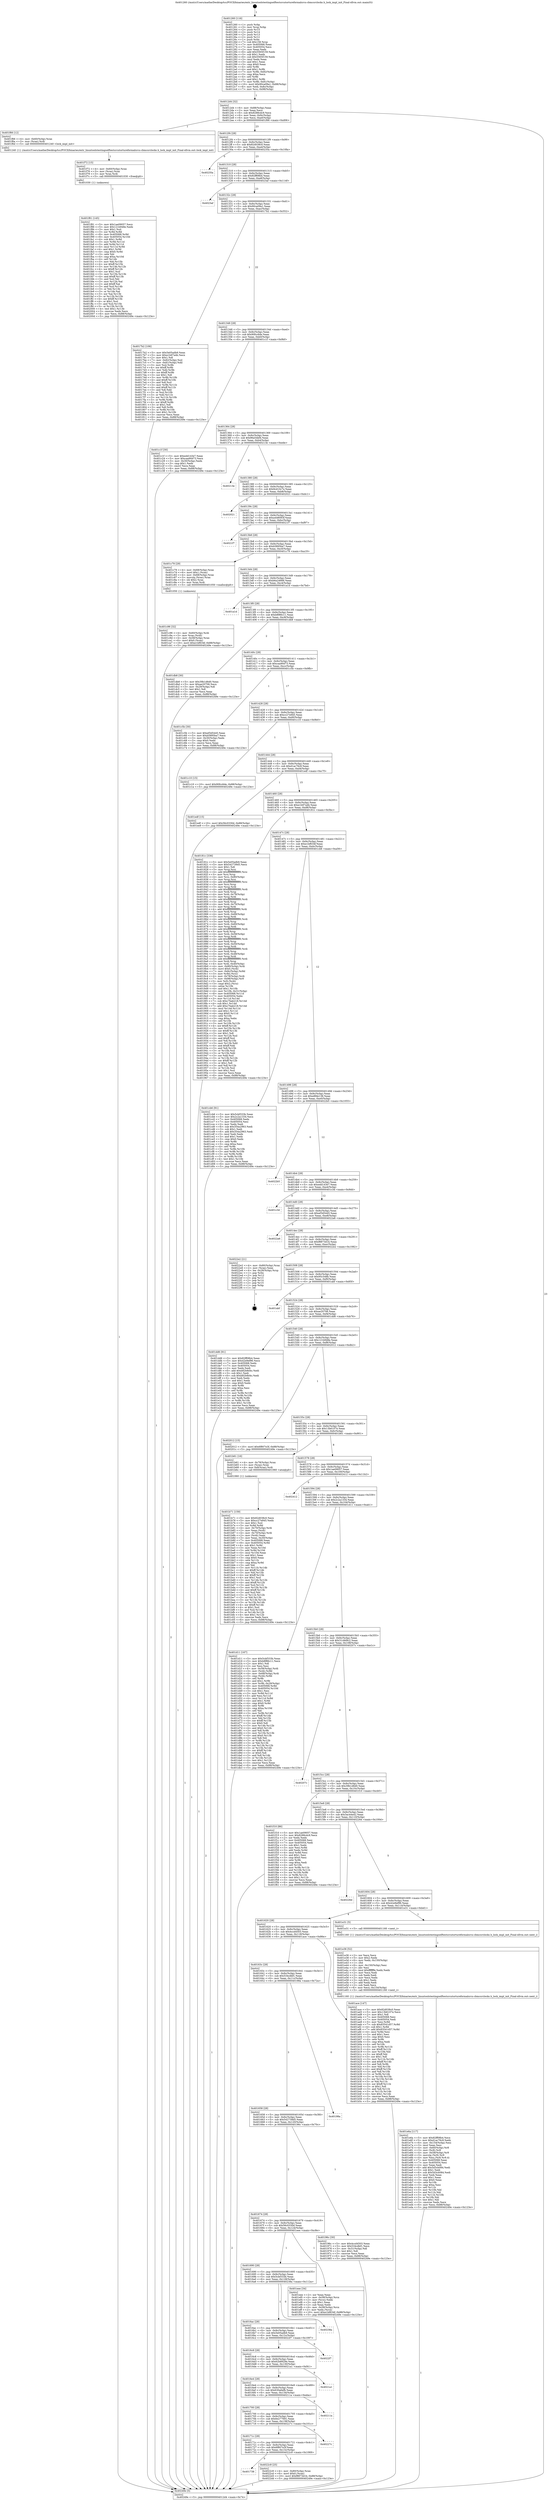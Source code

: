 digraph "0x401260" {
  label = "0x401260 (/mnt/c/Users/mathe/Desktop/tcc/POCII/binaries/extr_linuxtoolstestingselftestsrcutortureformalsrcu-cbmcsrclocks.h_lock_impl_init_Final-ollvm.out::main(0))"
  labelloc = "t"
  node[shape=record]

  Entry [label="",width=0.3,height=0.3,shape=circle,fillcolor=black,style=filled]
  "0x4012d4" [label="{
     0x4012d4 [32]\l
     | [instrs]\l
     &nbsp;&nbsp;0x4012d4 \<+6\>: mov -0x88(%rbp),%eax\l
     &nbsp;&nbsp;0x4012da \<+2\>: mov %eax,%ecx\l
     &nbsp;&nbsp;0x4012dc \<+6\>: sub $0x8288cdc9,%ecx\l
     &nbsp;&nbsp;0x4012e2 \<+6\>: mov %eax,-0x9c(%rbp)\l
     &nbsp;&nbsp;0x4012e8 \<+6\>: mov %ecx,-0xa0(%rbp)\l
     &nbsp;&nbsp;0x4012ee \<+6\>: je 0000000000401f66 \<main+0xd06\>\l
  }"]
  "0x401f66" [label="{
     0x401f66 [12]\l
     | [instrs]\l
     &nbsp;&nbsp;0x401f66 \<+4\>: mov -0x60(%rbp),%rax\l
     &nbsp;&nbsp;0x401f6a \<+3\>: mov (%rax),%rdi\l
     &nbsp;&nbsp;0x401f6d \<+5\>: call 0000000000401240 \<lock_impl_init\>\l
     | [calls]\l
     &nbsp;&nbsp;0x401240 \{1\} (/mnt/c/Users/mathe/Desktop/tcc/POCII/binaries/extr_linuxtoolstestingselftestsrcutortureformalsrcu-cbmcsrclocks.h_lock_impl_init_Final-ollvm.out::lock_impl_init)\l
  }"]
  "0x4012f4" [label="{
     0x4012f4 [28]\l
     | [instrs]\l
     &nbsp;&nbsp;0x4012f4 \<+5\>: jmp 00000000004012f9 \<main+0x99\>\l
     &nbsp;&nbsp;0x4012f9 \<+6\>: mov -0x9c(%rbp),%eax\l
     &nbsp;&nbsp;0x4012ff \<+5\>: sub $0x82d038c0,%eax\l
     &nbsp;&nbsp;0x401304 \<+6\>: mov %eax,-0xa4(%rbp)\l
     &nbsp;&nbsp;0x40130a \<+6\>: je 000000000040235a \<main+0x10fa\>\l
  }"]
  Exit [label="",width=0.3,height=0.3,shape=circle,fillcolor=black,style=filled,peripheries=2]
  "0x40235a" [label="{
     0x40235a\l
  }", style=dashed]
  "0x401310" [label="{
     0x401310 [28]\l
     | [instrs]\l
     &nbsp;&nbsp;0x401310 \<+5\>: jmp 0000000000401315 \<main+0xb5\>\l
     &nbsp;&nbsp;0x401315 \<+6\>: mov -0x9c(%rbp),%eax\l
     &nbsp;&nbsp;0x40131b \<+5\>: sub $0x82ff08b4,%eax\l
     &nbsp;&nbsp;0x401320 \<+6\>: mov %eax,-0xa8(%rbp)\l
     &nbsp;&nbsp;0x401326 \<+6\>: je 00000000004023af \<main+0x114f\>\l
  }"]
  "0x401738" [label="{
     0x401738\l
  }", style=dashed]
  "0x4023af" [label="{
     0x4023af\l
  }", style=dashed]
  "0x40132c" [label="{
     0x40132c [28]\l
     | [instrs]\l
     &nbsp;&nbsp;0x40132c \<+5\>: jmp 0000000000401331 \<main+0xd1\>\l
     &nbsp;&nbsp;0x401331 \<+6\>: mov -0x9c(%rbp),%eax\l
     &nbsp;&nbsp;0x401337 \<+5\>: sub $0x90ca09a1,%eax\l
     &nbsp;&nbsp;0x40133c \<+6\>: mov %eax,-0xac(%rbp)\l
     &nbsp;&nbsp;0x401342 \<+6\>: je 00000000004017b2 \<main+0x552\>\l
  }"]
  "0x4022c9" [label="{
     0x4022c9 [25]\l
     | [instrs]\l
     &nbsp;&nbsp;0x4022c9 \<+4\>: mov -0x80(%rbp),%rax\l
     &nbsp;&nbsp;0x4022cd \<+6\>: movl $0x0,(%rax)\l
     &nbsp;&nbsp;0x4022d3 \<+10\>: movl $0xf8873d1b,-0x88(%rbp)\l
     &nbsp;&nbsp;0x4022dd \<+5\>: jmp 000000000040249e \<main+0x123e\>\l
  }"]
  "0x4017b2" [label="{
     0x4017b2 [106]\l
     | [instrs]\l
     &nbsp;&nbsp;0x4017b2 \<+5\>: mov $0x5e05adb9,%eax\l
     &nbsp;&nbsp;0x4017b7 \<+5\>: mov $0xe1b97a4b,%ecx\l
     &nbsp;&nbsp;0x4017bc \<+2\>: mov $0x1,%dl\l
     &nbsp;&nbsp;0x4017be \<+7\>: mov -0x82(%rbp),%sil\l
     &nbsp;&nbsp;0x4017c5 \<+7\>: mov -0x81(%rbp),%dil\l
     &nbsp;&nbsp;0x4017cc \<+3\>: mov %sil,%r8b\l
     &nbsp;&nbsp;0x4017cf \<+4\>: xor $0xff,%r8b\l
     &nbsp;&nbsp;0x4017d3 \<+3\>: mov %dil,%r9b\l
     &nbsp;&nbsp;0x4017d6 \<+4\>: xor $0xff,%r9b\l
     &nbsp;&nbsp;0x4017da \<+3\>: xor $0x1,%dl\l
     &nbsp;&nbsp;0x4017dd \<+3\>: mov %r8b,%r10b\l
     &nbsp;&nbsp;0x4017e0 \<+4\>: and $0xff,%r10b\l
     &nbsp;&nbsp;0x4017e4 \<+3\>: and %dl,%sil\l
     &nbsp;&nbsp;0x4017e7 \<+3\>: mov %r9b,%r11b\l
     &nbsp;&nbsp;0x4017ea \<+4\>: and $0xff,%r11b\l
     &nbsp;&nbsp;0x4017ee \<+3\>: and %dl,%dil\l
     &nbsp;&nbsp;0x4017f1 \<+3\>: or %sil,%r10b\l
     &nbsp;&nbsp;0x4017f4 \<+3\>: or %dil,%r11b\l
     &nbsp;&nbsp;0x4017f7 \<+3\>: xor %r11b,%r10b\l
     &nbsp;&nbsp;0x4017fa \<+3\>: or %r9b,%r8b\l
     &nbsp;&nbsp;0x4017fd \<+4\>: xor $0xff,%r8b\l
     &nbsp;&nbsp;0x401801 \<+3\>: or $0x1,%dl\l
     &nbsp;&nbsp;0x401804 \<+3\>: and %dl,%r8b\l
     &nbsp;&nbsp;0x401807 \<+3\>: or %r8b,%r10b\l
     &nbsp;&nbsp;0x40180a \<+4\>: test $0x1,%r10b\l
     &nbsp;&nbsp;0x40180e \<+3\>: cmovne %ecx,%eax\l
     &nbsp;&nbsp;0x401811 \<+6\>: mov %eax,-0x88(%rbp)\l
     &nbsp;&nbsp;0x401817 \<+5\>: jmp 000000000040249e \<main+0x123e\>\l
  }"]
  "0x401348" [label="{
     0x401348 [28]\l
     | [instrs]\l
     &nbsp;&nbsp;0x401348 \<+5\>: jmp 000000000040134d \<main+0xed\>\l
     &nbsp;&nbsp;0x40134d \<+6\>: mov -0x9c(%rbp),%eax\l
     &nbsp;&nbsp;0x401353 \<+5\>: sub $0x90fcc6de,%eax\l
     &nbsp;&nbsp;0x401358 \<+6\>: mov %eax,-0xb0(%rbp)\l
     &nbsp;&nbsp;0x40135e \<+6\>: je 0000000000401c1f \<main+0x9bf\>\l
  }"]
  "0x40249e" [label="{
     0x40249e [5]\l
     | [instrs]\l
     &nbsp;&nbsp;0x40249e \<+5\>: jmp 00000000004012d4 \<main+0x74\>\l
  }"]
  "0x401260" [label="{
     0x401260 [116]\l
     | [instrs]\l
     &nbsp;&nbsp;0x401260 \<+1\>: push %rbp\l
     &nbsp;&nbsp;0x401261 \<+3\>: mov %rsp,%rbp\l
     &nbsp;&nbsp;0x401264 \<+2\>: push %r15\l
     &nbsp;&nbsp;0x401266 \<+2\>: push %r14\l
     &nbsp;&nbsp;0x401268 \<+2\>: push %r13\l
     &nbsp;&nbsp;0x40126a \<+2\>: push %r12\l
     &nbsp;&nbsp;0x40126c \<+1\>: push %rbx\l
     &nbsp;&nbsp;0x40126d \<+7\>: sub $0x158,%rsp\l
     &nbsp;&nbsp;0x401274 \<+7\>: mov 0x405068,%eax\l
     &nbsp;&nbsp;0x40127b \<+7\>: mov 0x405054,%ecx\l
     &nbsp;&nbsp;0x401282 \<+2\>: mov %eax,%edx\l
     &nbsp;&nbsp;0x401284 \<+6\>: add $0x5565f159,%edx\l
     &nbsp;&nbsp;0x40128a \<+3\>: sub $0x1,%edx\l
     &nbsp;&nbsp;0x40128d \<+6\>: sub $0x5565f159,%edx\l
     &nbsp;&nbsp;0x401293 \<+3\>: imul %edx,%eax\l
     &nbsp;&nbsp;0x401296 \<+3\>: and $0x1,%eax\l
     &nbsp;&nbsp;0x401299 \<+3\>: cmp $0x0,%eax\l
     &nbsp;&nbsp;0x40129c \<+4\>: sete %r8b\l
     &nbsp;&nbsp;0x4012a0 \<+4\>: and $0x1,%r8b\l
     &nbsp;&nbsp;0x4012a4 \<+7\>: mov %r8b,-0x82(%rbp)\l
     &nbsp;&nbsp;0x4012ab \<+3\>: cmp $0xa,%ecx\l
     &nbsp;&nbsp;0x4012ae \<+4\>: setl %r8b\l
     &nbsp;&nbsp;0x4012b2 \<+4\>: and $0x1,%r8b\l
     &nbsp;&nbsp;0x4012b6 \<+7\>: mov %r8b,-0x81(%rbp)\l
     &nbsp;&nbsp;0x4012bd \<+10\>: movl $0x90ca09a1,-0x88(%rbp)\l
     &nbsp;&nbsp;0x4012c7 \<+6\>: mov %edi,-0x8c(%rbp)\l
     &nbsp;&nbsp;0x4012cd \<+7\>: mov %rsi,-0x98(%rbp)\l
  }"]
  "0x40171c" [label="{
     0x40171c [28]\l
     | [instrs]\l
     &nbsp;&nbsp;0x40171c \<+5\>: jmp 0000000000401721 \<main+0x4c1\>\l
     &nbsp;&nbsp;0x401721 \<+6\>: mov -0x9c(%rbp),%eax\l
     &nbsp;&nbsp;0x401727 \<+5\>: sub $0x6f807e3f,%eax\l
     &nbsp;&nbsp;0x40172c \<+6\>: mov %eax,-0x13c(%rbp)\l
     &nbsp;&nbsp;0x401732 \<+6\>: je 00000000004022c9 \<main+0x1069\>\l
  }"]
  "0x401c1f" [label="{
     0x401c1f [30]\l
     | [instrs]\l
     &nbsp;&nbsp;0x401c1f \<+5\>: mov $0xedd143e7,%eax\l
     &nbsp;&nbsp;0x401c24 \<+5\>: mov $0xcaa90d73,%ecx\l
     &nbsp;&nbsp;0x401c29 \<+3\>: mov -0x30(%rbp),%edx\l
     &nbsp;&nbsp;0x401c2c \<+3\>: cmp $0x1,%edx\l
     &nbsp;&nbsp;0x401c2f \<+3\>: cmovl %ecx,%eax\l
     &nbsp;&nbsp;0x401c32 \<+6\>: mov %eax,-0x88(%rbp)\l
     &nbsp;&nbsp;0x401c38 \<+5\>: jmp 000000000040249e \<main+0x123e\>\l
  }"]
  "0x401364" [label="{
     0x401364 [28]\l
     | [instrs]\l
     &nbsp;&nbsp;0x401364 \<+5\>: jmp 0000000000401369 \<main+0x109\>\l
     &nbsp;&nbsp;0x401369 \<+6\>: mov -0x9c(%rbp),%eax\l
     &nbsp;&nbsp;0x40136f \<+5\>: sub $0x96a54bf4,%eax\l
     &nbsp;&nbsp;0x401374 \<+6\>: mov %eax,-0xb4(%rbp)\l
     &nbsp;&nbsp;0x40137a \<+6\>: je 000000000040213e \<main+0xede\>\l
  }"]
  "0x40227c" [label="{
     0x40227c\l
  }", style=dashed]
  "0x40213e" [label="{
     0x40213e\l
  }", style=dashed]
  "0x401380" [label="{
     0x401380 [28]\l
     | [instrs]\l
     &nbsp;&nbsp;0x401380 \<+5\>: jmp 0000000000401385 \<main+0x125\>\l
     &nbsp;&nbsp;0x401385 \<+6\>: mov -0x9c(%rbp),%eax\l
     &nbsp;&nbsp;0x40138b \<+5\>: sub $0x9cd10c7e,%eax\l
     &nbsp;&nbsp;0x401390 \<+6\>: mov %eax,-0xb8(%rbp)\l
     &nbsp;&nbsp;0x401396 \<+6\>: je 0000000000402021 \<main+0xdc1\>\l
  }"]
  "0x401700" [label="{
     0x401700 [28]\l
     | [instrs]\l
     &nbsp;&nbsp;0x401700 \<+5\>: jmp 0000000000401705 \<main+0x4a5\>\l
     &nbsp;&nbsp;0x401705 \<+6\>: mov -0x9c(%rbp),%eax\l
     &nbsp;&nbsp;0x40170b \<+5\>: sub $0x6e277691,%eax\l
     &nbsp;&nbsp;0x401710 \<+6\>: mov %eax,-0x138(%rbp)\l
     &nbsp;&nbsp;0x401716 \<+6\>: je 000000000040227c \<main+0x101c\>\l
  }"]
  "0x402021" [label="{
     0x402021\l
  }", style=dashed]
  "0x40139c" [label="{
     0x40139c [28]\l
     | [instrs]\l
     &nbsp;&nbsp;0x40139c \<+5\>: jmp 00000000004013a1 \<main+0x141\>\l
     &nbsp;&nbsp;0x4013a1 \<+6\>: mov -0x9c(%rbp),%eax\l
     &nbsp;&nbsp;0x4013a7 \<+5\>: sub $0xa448093f,%eax\l
     &nbsp;&nbsp;0x4013ac \<+6\>: mov %eax,-0xbc(%rbp)\l
     &nbsp;&nbsp;0x4013b2 \<+6\>: je 00000000004021f7 \<main+0xf97\>\l
  }"]
  "0x40211a" [label="{
     0x40211a\l
  }", style=dashed]
  "0x4021f7" [label="{
     0x4021f7\l
  }", style=dashed]
  "0x4013b8" [label="{
     0x4013b8 [28]\l
     | [instrs]\l
     &nbsp;&nbsp;0x4013b8 \<+5\>: jmp 00000000004013bd \<main+0x15d\>\l
     &nbsp;&nbsp;0x4013bd \<+6\>: mov -0x9c(%rbp),%eax\l
     &nbsp;&nbsp;0x4013c3 \<+5\>: sub $0xb5895ba7,%eax\l
     &nbsp;&nbsp;0x4013c8 \<+6\>: mov %eax,-0xc0(%rbp)\l
     &nbsp;&nbsp;0x4013ce \<+6\>: je 0000000000401c79 \<main+0xa19\>\l
  }"]
  "0x4016e4" [label="{
     0x4016e4 [28]\l
     | [instrs]\l
     &nbsp;&nbsp;0x4016e4 \<+5\>: jmp 00000000004016e9 \<main+0x489\>\l
     &nbsp;&nbsp;0x4016e9 \<+6\>: mov -0x9c(%rbp),%eax\l
     &nbsp;&nbsp;0x4016ef \<+5\>: sub $0x630a6efb,%eax\l
     &nbsp;&nbsp;0x4016f4 \<+6\>: mov %eax,-0x134(%rbp)\l
     &nbsp;&nbsp;0x4016fa \<+6\>: je 000000000040211a \<main+0xeba\>\l
  }"]
  "0x401c79" [label="{
     0x401c79 [29]\l
     | [instrs]\l
     &nbsp;&nbsp;0x401c79 \<+4\>: mov -0x68(%rbp),%rax\l
     &nbsp;&nbsp;0x401c7d \<+6\>: movl $0x1,(%rax)\l
     &nbsp;&nbsp;0x401c83 \<+4\>: mov -0x68(%rbp),%rax\l
     &nbsp;&nbsp;0x401c87 \<+3\>: movslq (%rax),%rax\l
     &nbsp;&nbsp;0x401c8a \<+4\>: shl $0x2,%rax\l
     &nbsp;&nbsp;0x401c8e \<+3\>: mov %rax,%rdi\l
     &nbsp;&nbsp;0x401c91 \<+5\>: call 0000000000401050 \<malloc@plt\>\l
     | [calls]\l
     &nbsp;&nbsp;0x401050 \{1\} (unknown)\l
  }"]
  "0x4013d4" [label="{
     0x4013d4 [28]\l
     | [instrs]\l
     &nbsp;&nbsp;0x4013d4 \<+5\>: jmp 00000000004013d9 \<main+0x179\>\l
     &nbsp;&nbsp;0x4013d9 \<+6\>: mov -0x9c(%rbp),%eax\l
     &nbsp;&nbsp;0x4013df \<+5\>: sub $0xb6a24666,%eax\l
     &nbsp;&nbsp;0x4013e4 \<+6\>: mov %eax,-0xc4(%rbp)\l
     &nbsp;&nbsp;0x4013ea \<+6\>: je 0000000000401a1d \<main+0x7bd\>\l
  }"]
  "0x4021a1" [label="{
     0x4021a1\l
  }", style=dashed]
  "0x401a1d" [label="{
     0x401a1d\l
  }", style=dashed]
  "0x4013f0" [label="{
     0x4013f0 [28]\l
     | [instrs]\l
     &nbsp;&nbsp;0x4013f0 \<+5\>: jmp 00000000004013f5 \<main+0x195\>\l
     &nbsp;&nbsp;0x4013f5 \<+6\>: mov -0x9c(%rbp),%eax\l
     &nbsp;&nbsp;0x4013fb \<+5\>: sub $0xb8f86c11,%eax\l
     &nbsp;&nbsp;0x401400 \<+6\>: mov %eax,-0xc8(%rbp)\l
     &nbsp;&nbsp;0x401406 \<+6\>: je 0000000000401db8 \<main+0xb58\>\l
  }"]
  "0x4016c8" [label="{
     0x4016c8 [28]\l
     | [instrs]\l
     &nbsp;&nbsp;0x4016c8 \<+5\>: jmp 00000000004016cd \<main+0x46d\>\l
     &nbsp;&nbsp;0x4016cd \<+6\>: mov -0x9c(%rbp),%eax\l
     &nbsp;&nbsp;0x4016d3 \<+5\>: sub $0x62b8929e,%eax\l
     &nbsp;&nbsp;0x4016d8 \<+6\>: mov %eax,-0x130(%rbp)\l
     &nbsp;&nbsp;0x4016de \<+6\>: je 00000000004021a1 \<main+0xf41\>\l
  }"]
  "0x401db8" [label="{
     0x401db8 [30]\l
     | [instrs]\l
     &nbsp;&nbsp;0x401db8 \<+5\>: mov $0x39b1d6d0,%eax\l
     &nbsp;&nbsp;0x401dbd \<+5\>: mov $0xae20706,%ecx\l
     &nbsp;&nbsp;0x401dc2 \<+3\>: mov -0x29(%rbp),%dl\l
     &nbsp;&nbsp;0x401dc5 \<+3\>: test $0x1,%dl\l
     &nbsp;&nbsp;0x401dc8 \<+3\>: cmovne %ecx,%eax\l
     &nbsp;&nbsp;0x401dcb \<+6\>: mov %eax,-0x88(%rbp)\l
     &nbsp;&nbsp;0x401dd1 \<+5\>: jmp 000000000040249e \<main+0x123e\>\l
  }"]
  "0x40140c" [label="{
     0x40140c [28]\l
     | [instrs]\l
     &nbsp;&nbsp;0x40140c \<+5\>: jmp 0000000000401411 \<main+0x1b1\>\l
     &nbsp;&nbsp;0x401411 \<+6\>: mov -0x9c(%rbp),%eax\l
     &nbsp;&nbsp;0x401417 \<+5\>: sub $0xcaa90d73,%eax\l
     &nbsp;&nbsp;0x40141c \<+6\>: mov %eax,-0xcc(%rbp)\l
     &nbsp;&nbsp;0x401422 \<+6\>: je 0000000000401c5b \<main+0x9fb\>\l
  }"]
  "0x4022f7" [label="{
     0x4022f7\l
  }", style=dashed]
  "0x401c5b" [label="{
     0x401c5b [30]\l
     | [instrs]\l
     &nbsp;&nbsp;0x401c5b \<+5\>: mov $0xef3d5445,%eax\l
     &nbsp;&nbsp;0x401c60 \<+5\>: mov $0xb5895ba7,%ecx\l
     &nbsp;&nbsp;0x401c65 \<+3\>: mov -0x30(%rbp),%edx\l
     &nbsp;&nbsp;0x401c68 \<+3\>: cmp $0x0,%edx\l
     &nbsp;&nbsp;0x401c6b \<+3\>: cmove %ecx,%eax\l
     &nbsp;&nbsp;0x401c6e \<+6\>: mov %eax,-0x88(%rbp)\l
     &nbsp;&nbsp;0x401c74 \<+5\>: jmp 000000000040249e \<main+0x123e\>\l
  }"]
  "0x401428" [label="{
     0x401428 [28]\l
     | [instrs]\l
     &nbsp;&nbsp;0x401428 \<+5\>: jmp 000000000040142d \<main+0x1cd\>\l
     &nbsp;&nbsp;0x40142d \<+6\>: mov -0x9c(%rbp),%eax\l
     &nbsp;&nbsp;0x401433 \<+5\>: sub $0xcc27e945,%eax\l
     &nbsp;&nbsp;0x401438 \<+6\>: mov %eax,-0xd0(%rbp)\l
     &nbsp;&nbsp;0x40143e \<+6\>: je 0000000000401c10 \<main+0x9b0\>\l
  }"]
  "0x4016ac" [label="{
     0x4016ac [28]\l
     | [instrs]\l
     &nbsp;&nbsp;0x4016ac \<+5\>: jmp 00000000004016b1 \<main+0x451\>\l
     &nbsp;&nbsp;0x4016b1 \<+6\>: mov -0x9c(%rbp),%eax\l
     &nbsp;&nbsp;0x4016b7 \<+5\>: sub $0x5e05adb9,%eax\l
     &nbsp;&nbsp;0x4016bc \<+6\>: mov %eax,-0x12c(%rbp)\l
     &nbsp;&nbsp;0x4016c2 \<+6\>: je 00000000004022f7 \<main+0x1097\>\l
  }"]
  "0x401c10" [label="{
     0x401c10 [15]\l
     | [instrs]\l
     &nbsp;&nbsp;0x401c10 \<+10\>: movl $0x90fcc6de,-0x88(%rbp)\l
     &nbsp;&nbsp;0x401c1a \<+5\>: jmp 000000000040249e \<main+0x123e\>\l
  }"]
  "0x401444" [label="{
     0x401444 [28]\l
     | [instrs]\l
     &nbsp;&nbsp;0x401444 \<+5\>: jmp 0000000000401449 \<main+0x1e9\>\l
     &nbsp;&nbsp;0x401449 \<+6\>: mov -0x9c(%rbp),%eax\l
     &nbsp;&nbsp;0x40144f \<+5\>: sub $0xd1ac76c9,%eax\l
     &nbsp;&nbsp;0x401454 \<+6\>: mov %eax,-0xd4(%rbp)\l
     &nbsp;&nbsp;0x40145a \<+6\>: je 0000000000401edf \<main+0xc7f\>\l
  }"]
  "0x40238a" [label="{
     0x40238a\l
  }", style=dashed]
  "0x401edf" [label="{
     0x401edf [15]\l
     | [instrs]\l
     &nbsp;&nbsp;0x401edf \<+10\>: movl $0x56c0330d,-0x88(%rbp)\l
     &nbsp;&nbsp;0x401ee9 \<+5\>: jmp 000000000040249e \<main+0x123e\>\l
  }"]
  "0x401460" [label="{
     0x401460 [28]\l
     | [instrs]\l
     &nbsp;&nbsp;0x401460 \<+5\>: jmp 0000000000401465 \<main+0x205\>\l
     &nbsp;&nbsp;0x401465 \<+6\>: mov -0x9c(%rbp),%eax\l
     &nbsp;&nbsp;0x40146b \<+5\>: sub $0xe1b97a4b,%eax\l
     &nbsp;&nbsp;0x401470 \<+6\>: mov %eax,-0xd8(%rbp)\l
     &nbsp;&nbsp;0x401476 \<+6\>: je 000000000040181c \<main+0x5bc\>\l
  }"]
  "0x401f81" [label="{
     0x401f81 [145]\l
     | [instrs]\l
     &nbsp;&nbsp;0x401f81 \<+5\>: mov $0x1ae09057,%ecx\l
     &nbsp;&nbsp;0x401f86 \<+5\>: mov $0x121b948e,%edx\l
     &nbsp;&nbsp;0x401f8b \<+3\>: mov $0x1,%sil\l
     &nbsp;&nbsp;0x401f8e \<+3\>: xor %r8d,%r8d\l
     &nbsp;&nbsp;0x401f91 \<+8\>: mov 0x405068,%r9d\l
     &nbsp;&nbsp;0x401f99 \<+8\>: mov 0x405054,%r10d\l
     &nbsp;&nbsp;0x401fa1 \<+4\>: sub $0x1,%r8d\l
     &nbsp;&nbsp;0x401fa5 \<+3\>: mov %r9d,%r11d\l
     &nbsp;&nbsp;0x401fa8 \<+3\>: add %r8d,%r11d\l
     &nbsp;&nbsp;0x401fab \<+4\>: imul %r11d,%r9d\l
     &nbsp;&nbsp;0x401faf \<+4\>: and $0x1,%r9d\l
     &nbsp;&nbsp;0x401fb3 \<+4\>: cmp $0x0,%r9d\l
     &nbsp;&nbsp;0x401fb7 \<+3\>: sete %bl\l
     &nbsp;&nbsp;0x401fba \<+4\>: cmp $0xa,%r10d\l
     &nbsp;&nbsp;0x401fbe \<+4\>: setl %r14b\l
     &nbsp;&nbsp;0x401fc2 \<+3\>: mov %bl,%r15b\l
     &nbsp;&nbsp;0x401fc5 \<+4\>: xor $0xff,%r15b\l
     &nbsp;&nbsp;0x401fc9 \<+3\>: mov %r14b,%r12b\l
     &nbsp;&nbsp;0x401fcc \<+4\>: xor $0xff,%r12b\l
     &nbsp;&nbsp;0x401fd0 \<+4\>: xor $0x1,%sil\l
     &nbsp;&nbsp;0x401fd4 \<+3\>: mov %r15b,%r13b\l
     &nbsp;&nbsp;0x401fd7 \<+4\>: and $0xff,%r13b\l
     &nbsp;&nbsp;0x401fdb \<+3\>: and %sil,%bl\l
     &nbsp;&nbsp;0x401fde \<+3\>: mov %r12b,%al\l
     &nbsp;&nbsp;0x401fe1 \<+2\>: and $0xff,%al\l
     &nbsp;&nbsp;0x401fe3 \<+3\>: and %sil,%r14b\l
     &nbsp;&nbsp;0x401fe6 \<+3\>: or %bl,%r13b\l
     &nbsp;&nbsp;0x401fe9 \<+3\>: or %r14b,%al\l
     &nbsp;&nbsp;0x401fec \<+3\>: xor %al,%r13b\l
     &nbsp;&nbsp;0x401fef \<+3\>: or %r12b,%r15b\l
     &nbsp;&nbsp;0x401ff2 \<+4\>: xor $0xff,%r15b\l
     &nbsp;&nbsp;0x401ff6 \<+4\>: or $0x1,%sil\l
     &nbsp;&nbsp;0x401ffa \<+3\>: and %sil,%r15b\l
     &nbsp;&nbsp;0x401ffd \<+3\>: or %r15b,%r13b\l
     &nbsp;&nbsp;0x402000 \<+4\>: test $0x1,%r13b\l
     &nbsp;&nbsp;0x402004 \<+3\>: cmovne %edx,%ecx\l
     &nbsp;&nbsp;0x402007 \<+6\>: mov %ecx,-0x88(%rbp)\l
     &nbsp;&nbsp;0x40200d \<+5\>: jmp 000000000040249e \<main+0x123e\>\l
  }"]
  "0x40181c" [label="{
     0x40181c [336]\l
     | [instrs]\l
     &nbsp;&nbsp;0x40181c \<+5\>: mov $0x5e05adb9,%eax\l
     &nbsp;&nbsp;0x401821 \<+5\>: mov $0x542739d5,%ecx\l
     &nbsp;&nbsp;0x401826 \<+2\>: mov $0x1,%dl\l
     &nbsp;&nbsp;0x401828 \<+3\>: mov %rsp,%rsi\l
     &nbsp;&nbsp;0x40182b \<+4\>: add $0xfffffffffffffff0,%rsi\l
     &nbsp;&nbsp;0x40182f \<+3\>: mov %rsi,%rsp\l
     &nbsp;&nbsp;0x401832 \<+4\>: mov %rsi,-0x80(%rbp)\l
     &nbsp;&nbsp;0x401836 \<+3\>: mov %rsp,%rsi\l
     &nbsp;&nbsp;0x401839 \<+4\>: add $0xfffffffffffffff0,%rsi\l
     &nbsp;&nbsp;0x40183d \<+3\>: mov %rsi,%rsp\l
     &nbsp;&nbsp;0x401840 \<+3\>: mov %rsp,%rdi\l
     &nbsp;&nbsp;0x401843 \<+4\>: add $0xfffffffffffffff0,%rdi\l
     &nbsp;&nbsp;0x401847 \<+3\>: mov %rdi,%rsp\l
     &nbsp;&nbsp;0x40184a \<+4\>: mov %rdi,-0x78(%rbp)\l
     &nbsp;&nbsp;0x40184e \<+3\>: mov %rsp,%rdi\l
     &nbsp;&nbsp;0x401851 \<+4\>: add $0xfffffffffffffff0,%rdi\l
     &nbsp;&nbsp;0x401855 \<+3\>: mov %rdi,%rsp\l
     &nbsp;&nbsp;0x401858 \<+4\>: mov %rdi,-0x70(%rbp)\l
     &nbsp;&nbsp;0x40185c \<+3\>: mov %rsp,%rdi\l
     &nbsp;&nbsp;0x40185f \<+4\>: add $0xfffffffffffffff0,%rdi\l
     &nbsp;&nbsp;0x401863 \<+3\>: mov %rdi,%rsp\l
     &nbsp;&nbsp;0x401866 \<+4\>: mov %rdi,-0x68(%rbp)\l
     &nbsp;&nbsp;0x40186a \<+3\>: mov %rsp,%rdi\l
     &nbsp;&nbsp;0x40186d \<+4\>: add $0xfffffffffffffff0,%rdi\l
     &nbsp;&nbsp;0x401871 \<+3\>: mov %rdi,%rsp\l
     &nbsp;&nbsp;0x401874 \<+4\>: mov %rdi,-0x60(%rbp)\l
     &nbsp;&nbsp;0x401878 \<+3\>: mov %rsp,%rdi\l
     &nbsp;&nbsp;0x40187b \<+4\>: add $0xfffffffffffffff0,%rdi\l
     &nbsp;&nbsp;0x40187f \<+3\>: mov %rdi,%rsp\l
     &nbsp;&nbsp;0x401882 \<+4\>: mov %rdi,-0x58(%rbp)\l
     &nbsp;&nbsp;0x401886 \<+3\>: mov %rsp,%rdi\l
     &nbsp;&nbsp;0x401889 \<+4\>: add $0xfffffffffffffff0,%rdi\l
     &nbsp;&nbsp;0x40188d \<+3\>: mov %rdi,%rsp\l
     &nbsp;&nbsp;0x401890 \<+4\>: mov %rdi,-0x50(%rbp)\l
     &nbsp;&nbsp;0x401894 \<+3\>: mov %rsp,%rdi\l
     &nbsp;&nbsp;0x401897 \<+4\>: add $0xfffffffffffffff0,%rdi\l
     &nbsp;&nbsp;0x40189b \<+3\>: mov %rdi,%rsp\l
     &nbsp;&nbsp;0x40189e \<+4\>: mov %rdi,-0x48(%rbp)\l
     &nbsp;&nbsp;0x4018a2 \<+3\>: mov %rsp,%rdi\l
     &nbsp;&nbsp;0x4018a5 \<+4\>: add $0xfffffffffffffff0,%rdi\l
     &nbsp;&nbsp;0x4018a9 \<+3\>: mov %rdi,%rsp\l
     &nbsp;&nbsp;0x4018ac \<+4\>: mov %rdi,-0x40(%rbp)\l
     &nbsp;&nbsp;0x4018b0 \<+4\>: mov -0x80(%rbp),%rdi\l
     &nbsp;&nbsp;0x4018b4 \<+6\>: movl $0x0,(%rdi)\l
     &nbsp;&nbsp;0x4018ba \<+7\>: mov -0x8c(%rbp),%r8d\l
     &nbsp;&nbsp;0x4018c1 \<+3\>: mov %r8d,(%rsi)\l
     &nbsp;&nbsp;0x4018c4 \<+4\>: mov -0x78(%rbp),%rdi\l
     &nbsp;&nbsp;0x4018c8 \<+7\>: mov -0x98(%rbp),%r9\l
     &nbsp;&nbsp;0x4018cf \<+3\>: mov %r9,(%rdi)\l
     &nbsp;&nbsp;0x4018d2 \<+3\>: cmpl $0x2,(%rsi)\l
     &nbsp;&nbsp;0x4018d5 \<+4\>: setne %r10b\l
     &nbsp;&nbsp;0x4018d9 \<+4\>: and $0x1,%r10b\l
     &nbsp;&nbsp;0x4018dd \<+4\>: mov %r10b,-0x31(%rbp)\l
     &nbsp;&nbsp;0x4018e1 \<+8\>: mov 0x405068,%r11d\l
     &nbsp;&nbsp;0x4018e9 \<+7\>: mov 0x405054,%ebx\l
     &nbsp;&nbsp;0x4018f0 \<+3\>: mov %r11d,%r14d\l
     &nbsp;&nbsp;0x4018f3 \<+7\>: sub $0xc7bab218,%r14d\l
     &nbsp;&nbsp;0x4018fa \<+4\>: sub $0x1,%r14d\l
     &nbsp;&nbsp;0x4018fe \<+7\>: add $0xc7bab218,%r14d\l
     &nbsp;&nbsp;0x401905 \<+4\>: imul %r14d,%r11d\l
     &nbsp;&nbsp;0x401909 \<+4\>: and $0x1,%r11d\l
     &nbsp;&nbsp;0x40190d \<+4\>: cmp $0x0,%r11d\l
     &nbsp;&nbsp;0x401911 \<+4\>: sete %r10b\l
     &nbsp;&nbsp;0x401915 \<+3\>: cmp $0xa,%ebx\l
     &nbsp;&nbsp;0x401918 \<+4\>: setl %r15b\l
     &nbsp;&nbsp;0x40191c \<+3\>: mov %r10b,%r12b\l
     &nbsp;&nbsp;0x40191f \<+4\>: xor $0xff,%r12b\l
     &nbsp;&nbsp;0x401923 \<+3\>: mov %r15b,%r13b\l
     &nbsp;&nbsp;0x401926 \<+4\>: xor $0xff,%r13b\l
     &nbsp;&nbsp;0x40192a \<+3\>: xor $0x1,%dl\l
     &nbsp;&nbsp;0x40192d \<+3\>: mov %r12b,%sil\l
     &nbsp;&nbsp;0x401930 \<+4\>: and $0xff,%sil\l
     &nbsp;&nbsp;0x401934 \<+3\>: and %dl,%r10b\l
     &nbsp;&nbsp;0x401937 \<+3\>: mov %r13b,%dil\l
     &nbsp;&nbsp;0x40193a \<+4\>: and $0xff,%dil\l
     &nbsp;&nbsp;0x40193e \<+3\>: and %dl,%r15b\l
     &nbsp;&nbsp;0x401941 \<+3\>: or %r10b,%sil\l
     &nbsp;&nbsp;0x401944 \<+3\>: or %r15b,%dil\l
     &nbsp;&nbsp;0x401947 \<+3\>: xor %dil,%sil\l
     &nbsp;&nbsp;0x40194a \<+3\>: or %r13b,%r12b\l
     &nbsp;&nbsp;0x40194d \<+4\>: xor $0xff,%r12b\l
     &nbsp;&nbsp;0x401951 \<+3\>: or $0x1,%dl\l
     &nbsp;&nbsp;0x401954 \<+3\>: and %dl,%r12b\l
     &nbsp;&nbsp;0x401957 \<+3\>: or %r12b,%sil\l
     &nbsp;&nbsp;0x40195a \<+4\>: test $0x1,%sil\l
     &nbsp;&nbsp;0x40195e \<+3\>: cmovne %ecx,%eax\l
     &nbsp;&nbsp;0x401961 \<+6\>: mov %eax,-0x88(%rbp)\l
     &nbsp;&nbsp;0x401967 \<+5\>: jmp 000000000040249e \<main+0x123e\>\l
  }"]
  "0x40147c" [label="{
     0x40147c [28]\l
     | [instrs]\l
     &nbsp;&nbsp;0x40147c \<+5\>: jmp 0000000000401481 \<main+0x221\>\l
     &nbsp;&nbsp;0x401481 \<+6\>: mov -0x9c(%rbp),%eax\l
     &nbsp;&nbsp;0x401487 \<+5\>: sub $0xe1bf634f,%eax\l
     &nbsp;&nbsp;0x40148c \<+6\>: mov %eax,-0xdc(%rbp)\l
     &nbsp;&nbsp;0x401492 \<+6\>: je 0000000000401cb6 \<main+0xa56\>\l
  }"]
  "0x401f72" [label="{
     0x401f72 [15]\l
     | [instrs]\l
     &nbsp;&nbsp;0x401f72 \<+4\>: mov -0x60(%rbp),%rax\l
     &nbsp;&nbsp;0x401f76 \<+3\>: mov (%rax),%rax\l
     &nbsp;&nbsp;0x401f79 \<+3\>: mov %rax,%rdi\l
     &nbsp;&nbsp;0x401f7c \<+5\>: call 0000000000401030 \<free@plt\>\l
     | [calls]\l
     &nbsp;&nbsp;0x401030 \{1\} (unknown)\l
  }"]
  "0x401690" [label="{
     0x401690 [28]\l
     | [instrs]\l
     &nbsp;&nbsp;0x401690 \<+5\>: jmp 0000000000401695 \<main+0x435\>\l
     &nbsp;&nbsp;0x401695 \<+6\>: mov -0x9c(%rbp),%eax\l
     &nbsp;&nbsp;0x40169b \<+5\>: sub $0x5cbf333b,%eax\l
     &nbsp;&nbsp;0x4016a0 \<+6\>: mov %eax,-0x128(%rbp)\l
     &nbsp;&nbsp;0x4016a6 \<+6\>: je 000000000040238a \<main+0x112a\>\l
  }"]
  "0x401cb6" [label="{
     0x401cb6 [91]\l
     | [instrs]\l
     &nbsp;&nbsp;0x401cb6 \<+5\>: mov $0x5cbf333b,%eax\l
     &nbsp;&nbsp;0x401cbb \<+5\>: mov $0x2c2a1334,%ecx\l
     &nbsp;&nbsp;0x401cc0 \<+7\>: mov 0x405068,%edx\l
     &nbsp;&nbsp;0x401cc7 \<+7\>: mov 0x405054,%esi\l
     &nbsp;&nbsp;0x401cce \<+2\>: mov %edx,%edi\l
     &nbsp;&nbsp;0x401cd0 \<+6\>: sub $0x354a2963,%edi\l
     &nbsp;&nbsp;0x401cd6 \<+3\>: sub $0x1,%edi\l
     &nbsp;&nbsp;0x401cd9 \<+6\>: add $0x354a2963,%edi\l
     &nbsp;&nbsp;0x401cdf \<+3\>: imul %edi,%edx\l
     &nbsp;&nbsp;0x401ce2 \<+3\>: and $0x1,%edx\l
     &nbsp;&nbsp;0x401ce5 \<+3\>: cmp $0x0,%edx\l
     &nbsp;&nbsp;0x401ce8 \<+4\>: sete %r8b\l
     &nbsp;&nbsp;0x401cec \<+3\>: cmp $0xa,%esi\l
     &nbsp;&nbsp;0x401cef \<+4\>: setl %r9b\l
     &nbsp;&nbsp;0x401cf3 \<+3\>: mov %r8b,%r10b\l
     &nbsp;&nbsp;0x401cf6 \<+3\>: and %r9b,%r10b\l
     &nbsp;&nbsp;0x401cf9 \<+3\>: xor %r9b,%r8b\l
     &nbsp;&nbsp;0x401cfc \<+3\>: or %r8b,%r10b\l
     &nbsp;&nbsp;0x401cff \<+4\>: test $0x1,%r10b\l
     &nbsp;&nbsp;0x401d03 \<+3\>: cmovne %ecx,%eax\l
     &nbsp;&nbsp;0x401d06 \<+6\>: mov %eax,-0x88(%rbp)\l
     &nbsp;&nbsp;0x401d0c \<+5\>: jmp 000000000040249e \<main+0x123e\>\l
  }"]
  "0x401498" [label="{
     0x401498 [28]\l
     | [instrs]\l
     &nbsp;&nbsp;0x401498 \<+5\>: jmp 000000000040149d \<main+0x23d\>\l
     &nbsp;&nbsp;0x40149d \<+6\>: mov -0x9c(%rbp),%eax\l
     &nbsp;&nbsp;0x4014a3 \<+5\>: sub $0xe8fde138,%eax\l
     &nbsp;&nbsp;0x4014a8 \<+6\>: mov %eax,-0xe0(%rbp)\l
     &nbsp;&nbsp;0x4014ae \<+6\>: je 00000000004022b5 \<main+0x1055\>\l
  }"]
  "0x401eee" [label="{
     0x401eee [34]\l
     | [instrs]\l
     &nbsp;&nbsp;0x401eee \<+2\>: xor %eax,%eax\l
     &nbsp;&nbsp;0x401ef0 \<+4\>: mov -0x58(%rbp),%rcx\l
     &nbsp;&nbsp;0x401ef4 \<+2\>: mov (%rcx),%edx\l
     &nbsp;&nbsp;0x401ef6 \<+3\>: sub $0x1,%eax\l
     &nbsp;&nbsp;0x401ef9 \<+2\>: sub %eax,%edx\l
     &nbsp;&nbsp;0x401efb \<+4\>: mov -0x58(%rbp),%rcx\l
     &nbsp;&nbsp;0x401eff \<+2\>: mov %edx,(%rcx)\l
     &nbsp;&nbsp;0x401f01 \<+10\>: movl $0xe1bf634f,-0x88(%rbp)\l
     &nbsp;&nbsp;0x401f0b \<+5\>: jmp 000000000040249e \<main+0x123e\>\l
  }"]
  "0x4022b5" [label="{
     0x4022b5\l
  }", style=dashed]
  "0x4014b4" [label="{
     0x4014b4 [28]\l
     | [instrs]\l
     &nbsp;&nbsp;0x4014b4 \<+5\>: jmp 00000000004014b9 \<main+0x259\>\l
     &nbsp;&nbsp;0x4014b9 \<+6\>: mov -0x9c(%rbp),%eax\l
     &nbsp;&nbsp;0x4014bf \<+5\>: sub $0xedd143e7,%eax\l
     &nbsp;&nbsp;0x4014c4 \<+6\>: mov %eax,-0xe4(%rbp)\l
     &nbsp;&nbsp;0x4014ca \<+6\>: je 0000000000401c3d \<main+0x9dd\>\l
  }"]
  "0x401e6a" [label="{
     0x401e6a [117]\l
     | [instrs]\l
     &nbsp;&nbsp;0x401e6a \<+5\>: mov $0x82ff08b4,%ecx\l
     &nbsp;&nbsp;0x401e6f \<+5\>: mov $0xd1ac76c9,%edx\l
     &nbsp;&nbsp;0x401e74 \<+6\>: mov -0x154(%rbp),%esi\l
     &nbsp;&nbsp;0x401e7a \<+3\>: imul %eax,%esi\l
     &nbsp;&nbsp;0x401e7d \<+4\>: mov -0x60(%rbp),%r8\l
     &nbsp;&nbsp;0x401e81 \<+3\>: mov (%r8),%r8\l
     &nbsp;&nbsp;0x401e84 \<+4\>: mov -0x58(%rbp),%r9\l
     &nbsp;&nbsp;0x401e88 \<+3\>: movslq (%r9),%r9\l
     &nbsp;&nbsp;0x401e8b \<+4\>: mov %esi,(%r8,%r9,4)\l
     &nbsp;&nbsp;0x401e8f \<+7\>: mov 0x405068,%eax\l
     &nbsp;&nbsp;0x401e96 \<+7\>: mov 0x405054,%esi\l
     &nbsp;&nbsp;0x401e9d \<+2\>: mov %eax,%edi\l
     &nbsp;&nbsp;0x401e9f \<+6\>: add $0x5d3cb084,%edi\l
     &nbsp;&nbsp;0x401ea5 \<+3\>: sub $0x1,%edi\l
     &nbsp;&nbsp;0x401ea8 \<+6\>: sub $0x5d3cb084,%edi\l
     &nbsp;&nbsp;0x401eae \<+3\>: imul %edi,%eax\l
     &nbsp;&nbsp;0x401eb1 \<+3\>: and $0x1,%eax\l
     &nbsp;&nbsp;0x401eb4 \<+3\>: cmp $0x0,%eax\l
     &nbsp;&nbsp;0x401eb7 \<+4\>: sete %r10b\l
     &nbsp;&nbsp;0x401ebb \<+3\>: cmp $0xa,%esi\l
     &nbsp;&nbsp;0x401ebe \<+4\>: setl %r11b\l
     &nbsp;&nbsp;0x401ec2 \<+3\>: mov %r10b,%bl\l
     &nbsp;&nbsp;0x401ec5 \<+3\>: and %r11b,%bl\l
     &nbsp;&nbsp;0x401ec8 \<+3\>: xor %r11b,%r10b\l
     &nbsp;&nbsp;0x401ecb \<+3\>: or %r10b,%bl\l
     &nbsp;&nbsp;0x401ece \<+3\>: test $0x1,%bl\l
     &nbsp;&nbsp;0x401ed1 \<+3\>: cmovne %edx,%ecx\l
     &nbsp;&nbsp;0x401ed4 \<+6\>: mov %ecx,-0x88(%rbp)\l
     &nbsp;&nbsp;0x401eda \<+5\>: jmp 000000000040249e \<main+0x123e\>\l
  }"]
  "0x401c3d" [label="{
     0x401c3d\l
  }", style=dashed]
  "0x4014d0" [label="{
     0x4014d0 [28]\l
     | [instrs]\l
     &nbsp;&nbsp;0x4014d0 \<+5\>: jmp 00000000004014d5 \<main+0x275\>\l
     &nbsp;&nbsp;0x4014d5 \<+6\>: mov -0x9c(%rbp),%eax\l
     &nbsp;&nbsp;0x4014db \<+5\>: sub $0xef3d5445,%eax\l
     &nbsp;&nbsp;0x4014e0 \<+6\>: mov %eax,-0xe8(%rbp)\l
     &nbsp;&nbsp;0x4014e6 \<+6\>: je 00000000004022a6 \<main+0x1046\>\l
  }"]
  "0x401e36" [label="{
     0x401e36 [52]\l
     | [instrs]\l
     &nbsp;&nbsp;0x401e36 \<+2\>: xor %ecx,%ecx\l
     &nbsp;&nbsp;0x401e38 \<+5\>: mov $0x2,%edx\l
     &nbsp;&nbsp;0x401e3d \<+6\>: mov %edx,-0x150(%rbp)\l
     &nbsp;&nbsp;0x401e43 \<+1\>: cltd\l
     &nbsp;&nbsp;0x401e44 \<+6\>: mov -0x150(%rbp),%esi\l
     &nbsp;&nbsp;0x401e4a \<+2\>: idiv %esi\l
     &nbsp;&nbsp;0x401e4c \<+6\>: imul $0xfffffffe,%edx,%edx\l
     &nbsp;&nbsp;0x401e52 \<+2\>: mov %ecx,%edi\l
     &nbsp;&nbsp;0x401e54 \<+2\>: sub %edx,%edi\l
     &nbsp;&nbsp;0x401e56 \<+2\>: mov %ecx,%edx\l
     &nbsp;&nbsp;0x401e58 \<+3\>: sub $0x1,%edx\l
     &nbsp;&nbsp;0x401e5b \<+2\>: add %edx,%edi\l
     &nbsp;&nbsp;0x401e5d \<+2\>: sub %edi,%ecx\l
     &nbsp;&nbsp;0x401e5f \<+6\>: mov %ecx,-0x154(%rbp)\l
     &nbsp;&nbsp;0x401e65 \<+5\>: call 0000000000401160 \<next_i\>\l
     | [calls]\l
     &nbsp;&nbsp;0x401160 \{1\} (/mnt/c/Users/mathe/Desktop/tcc/POCII/binaries/extr_linuxtoolstestingselftestsrcutortureformalsrcu-cbmcsrclocks.h_lock_impl_init_Final-ollvm.out::next_i)\l
  }"]
  "0x4022a6" [label="{
     0x4022a6\l
  }", style=dashed]
  "0x4014ec" [label="{
     0x4014ec [28]\l
     | [instrs]\l
     &nbsp;&nbsp;0x4014ec \<+5\>: jmp 00000000004014f1 \<main+0x291\>\l
     &nbsp;&nbsp;0x4014f1 \<+6\>: mov -0x9c(%rbp),%eax\l
     &nbsp;&nbsp;0x4014f7 \<+5\>: sub $0xf8873d1b,%eax\l
     &nbsp;&nbsp;0x4014fc \<+6\>: mov %eax,-0xec(%rbp)\l
     &nbsp;&nbsp;0x401502 \<+6\>: je 00000000004022e2 \<main+0x1082\>\l
  }"]
  "0x401c96" [label="{
     0x401c96 [32]\l
     | [instrs]\l
     &nbsp;&nbsp;0x401c96 \<+4\>: mov -0x60(%rbp),%rdi\l
     &nbsp;&nbsp;0x401c9a \<+3\>: mov %rax,(%rdi)\l
     &nbsp;&nbsp;0x401c9d \<+4\>: mov -0x58(%rbp),%rax\l
     &nbsp;&nbsp;0x401ca1 \<+6\>: movl $0x0,(%rax)\l
     &nbsp;&nbsp;0x401ca7 \<+10\>: movl $0xe1bf634f,-0x88(%rbp)\l
     &nbsp;&nbsp;0x401cb1 \<+5\>: jmp 000000000040249e \<main+0x123e\>\l
  }"]
  "0x4022e2" [label="{
     0x4022e2 [21]\l
     | [instrs]\l
     &nbsp;&nbsp;0x4022e2 \<+4\>: mov -0x80(%rbp),%rax\l
     &nbsp;&nbsp;0x4022e6 \<+2\>: mov (%rax),%eax\l
     &nbsp;&nbsp;0x4022e8 \<+4\>: lea -0x28(%rbp),%rsp\l
     &nbsp;&nbsp;0x4022ec \<+1\>: pop %rbx\l
     &nbsp;&nbsp;0x4022ed \<+2\>: pop %r12\l
     &nbsp;&nbsp;0x4022ef \<+2\>: pop %r13\l
     &nbsp;&nbsp;0x4022f1 \<+2\>: pop %r14\l
     &nbsp;&nbsp;0x4022f3 \<+2\>: pop %r15\l
     &nbsp;&nbsp;0x4022f5 \<+1\>: pop %rbp\l
     &nbsp;&nbsp;0x4022f6 \<+1\>: ret\l
  }"]
  "0x401508" [label="{
     0x401508 [28]\l
     | [instrs]\l
     &nbsp;&nbsp;0x401508 \<+5\>: jmp 000000000040150d \<main+0x2ad\>\l
     &nbsp;&nbsp;0x40150d \<+6\>: mov -0x9c(%rbp),%eax\l
     &nbsp;&nbsp;0x401513 \<+5\>: sub $0x95c548b,%eax\l
     &nbsp;&nbsp;0x401518 \<+6\>: mov %eax,-0xf0(%rbp)\l
     &nbsp;&nbsp;0x40151e \<+6\>: je 0000000000401abf \<main+0x85f\>\l
  }"]
  "0x401b71" [label="{
     0x401b71 [159]\l
     | [instrs]\l
     &nbsp;&nbsp;0x401b71 \<+5\>: mov $0x82d038c0,%ecx\l
     &nbsp;&nbsp;0x401b76 \<+5\>: mov $0xcc27e945,%edx\l
     &nbsp;&nbsp;0x401b7b \<+3\>: mov $0x1,%sil\l
     &nbsp;&nbsp;0x401b7e \<+3\>: xor %r8d,%r8d\l
     &nbsp;&nbsp;0x401b81 \<+4\>: mov -0x70(%rbp),%rdi\l
     &nbsp;&nbsp;0x401b85 \<+2\>: mov %eax,(%rdi)\l
     &nbsp;&nbsp;0x401b87 \<+4\>: mov -0x70(%rbp),%rdi\l
     &nbsp;&nbsp;0x401b8b \<+2\>: mov (%rdi),%eax\l
     &nbsp;&nbsp;0x401b8d \<+3\>: mov %eax,-0x30(%rbp)\l
     &nbsp;&nbsp;0x401b90 \<+7\>: mov 0x405068,%eax\l
     &nbsp;&nbsp;0x401b97 \<+8\>: mov 0x405054,%r9d\l
     &nbsp;&nbsp;0x401b9f \<+4\>: sub $0x1,%r8d\l
     &nbsp;&nbsp;0x401ba3 \<+3\>: mov %eax,%r10d\l
     &nbsp;&nbsp;0x401ba6 \<+3\>: add %r8d,%r10d\l
     &nbsp;&nbsp;0x401ba9 \<+4\>: imul %r10d,%eax\l
     &nbsp;&nbsp;0x401bad \<+3\>: and $0x1,%eax\l
     &nbsp;&nbsp;0x401bb0 \<+3\>: cmp $0x0,%eax\l
     &nbsp;&nbsp;0x401bb3 \<+4\>: sete %r11b\l
     &nbsp;&nbsp;0x401bb7 \<+4\>: cmp $0xa,%r9d\l
     &nbsp;&nbsp;0x401bbb \<+3\>: setl %bl\l
     &nbsp;&nbsp;0x401bbe \<+3\>: mov %r11b,%r14b\l
     &nbsp;&nbsp;0x401bc1 \<+4\>: xor $0xff,%r14b\l
     &nbsp;&nbsp;0x401bc5 \<+3\>: mov %bl,%r15b\l
     &nbsp;&nbsp;0x401bc8 \<+4\>: xor $0xff,%r15b\l
     &nbsp;&nbsp;0x401bcc \<+4\>: xor $0x1,%sil\l
     &nbsp;&nbsp;0x401bd0 \<+3\>: mov %r14b,%r12b\l
     &nbsp;&nbsp;0x401bd3 \<+4\>: and $0xff,%r12b\l
     &nbsp;&nbsp;0x401bd7 \<+3\>: and %sil,%r11b\l
     &nbsp;&nbsp;0x401bda \<+3\>: mov %r15b,%r13b\l
     &nbsp;&nbsp;0x401bdd \<+4\>: and $0xff,%r13b\l
     &nbsp;&nbsp;0x401be1 \<+3\>: and %sil,%bl\l
     &nbsp;&nbsp;0x401be4 \<+3\>: or %r11b,%r12b\l
     &nbsp;&nbsp;0x401be7 \<+3\>: or %bl,%r13b\l
     &nbsp;&nbsp;0x401bea \<+3\>: xor %r13b,%r12b\l
     &nbsp;&nbsp;0x401bed \<+3\>: or %r15b,%r14b\l
     &nbsp;&nbsp;0x401bf0 \<+4\>: xor $0xff,%r14b\l
     &nbsp;&nbsp;0x401bf4 \<+4\>: or $0x1,%sil\l
     &nbsp;&nbsp;0x401bf8 \<+3\>: and %sil,%r14b\l
     &nbsp;&nbsp;0x401bfb \<+3\>: or %r14b,%r12b\l
     &nbsp;&nbsp;0x401bfe \<+4\>: test $0x1,%r12b\l
     &nbsp;&nbsp;0x401c02 \<+3\>: cmovne %edx,%ecx\l
     &nbsp;&nbsp;0x401c05 \<+6\>: mov %ecx,-0x88(%rbp)\l
     &nbsp;&nbsp;0x401c0b \<+5\>: jmp 000000000040249e \<main+0x123e\>\l
  }"]
  "0x401abf" [label="{
     0x401abf\l
  }", style=dashed]
  "0x401524" [label="{
     0x401524 [28]\l
     | [instrs]\l
     &nbsp;&nbsp;0x401524 \<+5\>: jmp 0000000000401529 \<main+0x2c9\>\l
     &nbsp;&nbsp;0x401529 \<+6\>: mov -0x9c(%rbp),%eax\l
     &nbsp;&nbsp;0x40152f \<+5\>: sub $0xae20706,%eax\l
     &nbsp;&nbsp;0x401534 \<+6\>: mov %eax,-0xf4(%rbp)\l
     &nbsp;&nbsp;0x40153a \<+6\>: je 0000000000401dd6 \<main+0xb76\>\l
  }"]
  "0x401674" [label="{
     0x401674 [28]\l
     | [instrs]\l
     &nbsp;&nbsp;0x401674 \<+5\>: jmp 0000000000401679 \<main+0x419\>\l
     &nbsp;&nbsp;0x401679 \<+6\>: mov -0x9c(%rbp),%eax\l
     &nbsp;&nbsp;0x40167f \<+5\>: sub $0x56c0330d,%eax\l
     &nbsp;&nbsp;0x401684 \<+6\>: mov %eax,-0x124(%rbp)\l
     &nbsp;&nbsp;0x40168a \<+6\>: je 0000000000401eee \<main+0xc8e\>\l
  }"]
  "0x401dd6" [label="{
     0x401dd6 [91]\l
     | [instrs]\l
     &nbsp;&nbsp;0x401dd6 \<+5\>: mov $0x82ff08b4,%eax\l
     &nbsp;&nbsp;0x401ddb \<+5\>: mov $0x42e9ef96,%ecx\l
     &nbsp;&nbsp;0x401de0 \<+7\>: mov 0x405068,%edx\l
     &nbsp;&nbsp;0x401de7 \<+7\>: mov 0x405054,%esi\l
     &nbsp;&nbsp;0x401dee \<+2\>: mov %edx,%edi\l
     &nbsp;&nbsp;0x401df0 \<+6\>: add $0xb82b8d4c,%edi\l
     &nbsp;&nbsp;0x401df6 \<+3\>: sub $0x1,%edi\l
     &nbsp;&nbsp;0x401df9 \<+6\>: sub $0xb82b8d4c,%edi\l
     &nbsp;&nbsp;0x401dff \<+3\>: imul %edi,%edx\l
     &nbsp;&nbsp;0x401e02 \<+3\>: and $0x1,%edx\l
     &nbsp;&nbsp;0x401e05 \<+3\>: cmp $0x0,%edx\l
     &nbsp;&nbsp;0x401e08 \<+4\>: sete %r8b\l
     &nbsp;&nbsp;0x401e0c \<+3\>: cmp $0xa,%esi\l
     &nbsp;&nbsp;0x401e0f \<+4\>: setl %r9b\l
     &nbsp;&nbsp;0x401e13 \<+3\>: mov %r8b,%r10b\l
     &nbsp;&nbsp;0x401e16 \<+3\>: and %r9b,%r10b\l
     &nbsp;&nbsp;0x401e19 \<+3\>: xor %r9b,%r8b\l
     &nbsp;&nbsp;0x401e1c \<+3\>: or %r8b,%r10b\l
     &nbsp;&nbsp;0x401e1f \<+4\>: test $0x1,%r10b\l
     &nbsp;&nbsp;0x401e23 \<+3\>: cmovne %ecx,%eax\l
     &nbsp;&nbsp;0x401e26 \<+6\>: mov %eax,-0x88(%rbp)\l
     &nbsp;&nbsp;0x401e2c \<+5\>: jmp 000000000040249e \<main+0x123e\>\l
  }"]
  "0x401540" [label="{
     0x401540 [28]\l
     | [instrs]\l
     &nbsp;&nbsp;0x401540 \<+5\>: jmp 0000000000401545 \<main+0x2e5\>\l
     &nbsp;&nbsp;0x401545 \<+6\>: mov -0x9c(%rbp),%eax\l
     &nbsp;&nbsp;0x40154b \<+5\>: sub $0x121b948e,%eax\l
     &nbsp;&nbsp;0x401550 \<+6\>: mov %eax,-0xf8(%rbp)\l
     &nbsp;&nbsp;0x401556 \<+6\>: je 0000000000402012 \<main+0xdb2\>\l
  }"]
  "0x40196c" [label="{
     0x40196c [30]\l
     | [instrs]\l
     &nbsp;&nbsp;0x40196c \<+5\>: mov $0x4ccd4503,%eax\l
     &nbsp;&nbsp;0x401971 \<+5\>: mov $0x534cdbf1,%ecx\l
     &nbsp;&nbsp;0x401976 \<+3\>: mov -0x31(%rbp),%dl\l
     &nbsp;&nbsp;0x401979 \<+3\>: test $0x1,%dl\l
     &nbsp;&nbsp;0x40197c \<+3\>: cmovne %ecx,%eax\l
     &nbsp;&nbsp;0x40197f \<+6\>: mov %eax,-0x88(%rbp)\l
     &nbsp;&nbsp;0x401985 \<+5\>: jmp 000000000040249e \<main+0x123e\>\l
  }"]
  "0x402012" [label="{
     0x402012 [15]\l
     | [instrs]\l
     &nbsp;&nbsp;0x402012 \<+10\>: movl $0x6f807e3f,-0x88(%rbp)\l
     &nbsp;&nbsp;0x40201c \<+5\>: jmp 000000000040249e \<main+0x123e\>\l
  }"]
  "0x40155c" [label="{
     0x40155c [28]\l
     | [instrs]\l
     &nbsp;&nbsp;0x40155c \<+5\>: jmp 0000000000401561 \<main+0x301\>\l
     &nbsp;&nbsp;0x401561 \<+6\>: mov -0x9c(%rbp),%eax\l
     &nbsp;&nbsp;0x401567 \<+5\>: sub $0x13b6107e,%eax\l
     &nbsp;&nbsp;0x40156c \<+6\>: mov %eax,-0xfc(%rbp)\l
     &nbsp;&nbsp;0x401572 \<+6\>: je 0000000000401b61 \<main+0x901\>\l
  }"]
  "0x401658" [label="{
     0x401658 [28]\l
     | [instrs]\l
     &nbsp;&nbsp;0x401658 \<+5\>: jmp 000000000040165d \<main+0x3fd\>\l
     &nbsp;&nbsp;0x40165d \<+6\>: mov -0x9c(%rbp),%eax\l
     &nbsp;&nbsp;0x401663 \<+5\>: sub $0x542739d5,%eax\l
     &nbsp;&nbsp;0x401668 \<+6\>: mov %eax,-0x120(%rbp)\l
     &nbsp;&nbsp;0x40166e \<+6\>: je 000000000040196c \<main+0x70c\>\l
  }"]
  "0x401b61" [label="{
     0x401b61 [16]\l
     | [instrs]\l
     &nbsp;&nbsp;0x401b61 \<+4\>: mov -0x78(%rbp),%rax\l
     &nbsp;&nbsp;0x401b65 \<+3\>: mov (%rax),%rax\l
     &nbsp;&nbsp;0x401b68 \<+4\>: mov 0x8(%rax),%rdi\l
     &nbsp;&nbsp;0x401b6c \<+5\>: call 0000000000401060 \<atoi@plt\>\l
     | [calls]\l
     &nbsp;&nbsp;0x401060 \{1\} (unknown)\l
  }"]
  "0x401578" [label="{
     0x401578 [28]\l
     | [instrs]\l
     &nbsp;&nbsp;0x401578 \<+5\>: jmp 000000000040157d \<main+0x31d\>\l
     &nbsp;&nbsp;0x40157d \<+6\>: mov -0x9c(%rbp),%eax\l
     &nbsp;&nbsp;0x401583 \<+5\>: sub $0x1ae09057,%eax\l
     &nbsp;&nbsp;0x401588 \<+6\>: mov %eax,-0x100(%rbp)\l
     &nbsp;&nbsp;0x40158e \<+6\>: je 0000000000402412 \<main+0x11b2\>\l
  }"]
  "0x40198a" [label="{
     0x40198a\l
  }", style=dashed]
  "0x402412" [label="{
     0x402412\l
  }", style=dashed]
  "0x401594" [label="{
     0x401594 [28]\l
     | [instrs]\l
     &nbsp;&nbsp;0x401594 \<+5\>: jmp 0000000000401599 \<main+0x339\>\l
     &nbsp;&nbsp;0x401599 \<+6\>: mov -0x9c(%rbp),%eax\l
     &nbsp;&nbsp;0x40159f \<+5\>: sub $0x2c2a1334,%eax\l
     &nbsp;&nbsp;0x4015a4 \<+6\>: mov %eax,-0x104(%rbp)\l
     &nbsp;&nbsp;0x4015aa \<+6\>: je 0000000000401d11 \<main+0xab1\>\l
  }"]
  "0x40163c" [label="{
     0x40163c [28]\l
     | [instrs]\l
     &nbsp;&nbsp;0x40163c \<+5\>: jmp 0000000000401641 \<main+0x3e1\>\l
     &nbsp;&nbsp;0x401641 \<+6\>: mov -0x9c(%rbp),%eax\l
     &nbsp;&nbsp;0x401647 \<+5\>: sub $0x534cdbf1,%eax\l
     &nbsp;&nbsp;0x40164c \<+6\>: mov %eax,-0x11c(%rbp)\l
     &nbsp;&nbsp;0x401652 \<+6\>: je 000000000040198a \<main+0x72a\>\l
  }"]
  "0x401d11" [label="{
     0x401d11 [167]\l
     | [instrs]\l
     &nbsp;&nbsp;0x401d11 \<+5\>: mov $0x5cbf333b,%eax\l
     &nbsp;&nbsp;0x401d16 \<+5\>: mov $0xb8f86c11,%ecx\l
     &nbsp;&nbsp;0x401d1b \<+2\>: mov $0x1,%dl\l
     &nbsp;&nbsp;0x401d1d \<+2\>: xor %esi,%esi\l
     &nbsp;&nbsp;0x401d1f \<+4\>: mov -0x58(%rbp),%rdi\l
     &nbsp;&nbsp;0x401d23 \<+3\>: mov (%rdi),%r8d\l
     &nbsp;&nbsp;0x401d26 \<+4\>: mov -0x68(%rbp),%rdi\l
     &nbsp;&nbsp;0x401d2a \<+3\>: cmp (%rdi),%r8d\l
     &nbsp;&nbsp;0x401d2d \<+4\>: setl %r9b\l
     &nbsp;&nbsp;0x401d31 \<+4\>: and $0x1,%r9b\l
     &nbsp;&nbsp;0x401d35 \<+4\>: mov %r9b,-0x29(%rbp)\l
     &nbsp;&nbsp;0x401d39 \<+8\>: mov 0x405068,%r8d\l
     &nbsp;&nbsp;0x401d41 \<+8\>: mov 0x405054,%r10d\l
     &nbsp;&nbsp;0x401d49 \<+3\>: sub $0x1,%esi\l
     &nbsp;&nbsp;0x401d4c \<+3\>: mov %r8d,%r11d\l
     &nbsp;&nbsp;0x401d4f \<+3\>: add %esi,%r11d\l
     &nbsp;&nbsp;0x401d52 \<+4\>: imul %r11d,%r8d\l
     &nbsp;&nbsp;0x401d56 \<+4\>: and $0x1,%r8d\l
     &nbsp;&nbsp;0x401d5a \<+4\>: cmp $0x0,%r8d\l
     &nbsp;&nbsp;0x401d5e \<+4\>: sete %r9b\l
     &nbsp;&nbsp;0x401d62 \<+4\>: cmp $0xa,%r10d\l
     &nbsp;&nbsp;0x401d66 \<+3\>: setl %bl\l
     &nbsp;&nbsp;0x401d69 \<+3\>: mov %r9b,%r14b\l
     &nbsp;&nbsp;0x401d6c \<+4\>: xor $0xff,%r14b\l
     &nbsp;&nbsp;0x401d70 \<+3\>: mov %bl,%r15b\l
     &nbsp;&nbsp;0x401d73 \<+4\>: xor $0xff,%r15b\l
     &nbsp;&nbsp;0x401d77 \<+3\>: xor $0x0,%dl\l
     &nbsp;&nbsp;0x401d7a \<+3\>: mov %r14b,%r12b\l
     &nbsp;&nbsp;0x401d7d \<+4\>: and $0x0,%r12b\l
     &nbsp;&nbsp;0x401d81 \<+3\>: and %dl,%r9b\l
     &nbsp;&nbsp;0x401d84 \<+3\>: mov %r15b,%r13b\l
     &nbsp;&nbsp;0x401d87 \<+4\>: and $0x0,%r13b\l
     &nbsp;&nbsp;0x401d8b \<+2\>: and %dl,%bl\l
     &nbsp;&nbsp;0x401d8d \<+3\>: or %r9b,%r12b\l
     &nbsp;&nbsp;0x401d90 \<+3\>: or %bl,%r13b\l
     &nbsp;&nbsp;0x401d93 \<+3\>: xor %r13b,%r12b\l
     &nbsp;&nbsp;0x401d96 \<+3\>: or %r15b,%r14b\l
     &nbsp;&nbsp;0x401d99 \<+4\>: xor $0xff,%r14b\l
     &nbsp;&nbsp;0x401d9d \<+3\>: or $0x0,%dl\l
     &nbsp;&nbsp;0x401da0 \<+3\>: and %dl,%r14b\l
     &nbsp;&nbsp;0x401da3 \<+3\>: or %r14b,%r12b\l
     &nbsp;&nbsp;0x401da6 \<+4\>: test $0x1,%r12b\l
     &nbsp;&nbsp;0x401daa \<+3\>: cmovne %ecx,%eax\l
     &nbsp;&nbsp;0x401dad \<+6\>: mov %eax,-0x88(%rbp)\l
     &nbsp;&nbsp;0x401db3 \<+5\>: jmp 000000000040249e \<main+0x123e\>\l
  }"]
  "0x4015b0" [label="{
     0x4015b0 [28]\l
     | [instrs]\l
     &nbsp;&nbsp;0x4015b0 \<+5\>: jmp 00000000004015b5 \<main+0x355\>\l
     &nbsp;&nbsp;0x4015b5 \<+6\>: mov -0x9c(%rbp),%eax\l
     &nbsp;&nbsp;0x4015bb \<+5\>: sub $0x31c8d9c2,%eax\l
     &nbsp;&nbsp;0x4015c0 \<+6\>: mov %eax,-0x108(%rbp)\l
     &nbsp;&nbsp;0x4015c6 \<+6\>: je 000000000040207c \<main+0xe1c\>\l
  }"]
  "0x401ace" [label="{
     0x401ace [147]\l
     | [instrs]\l
     &nbsp;&nbsp;0x401ace \<+5\>: mov $0x82d038c0,%eax\l
     &nbsp;&nbsp;0x401ad3 \<+5\>: mov $0x13b6107e,%ecx\l
     &nbsp;&nbsp;0x401ad8 \<+2\>: mov $0x1,%dl\l
     &nbsp;&nbsp;0x401ada \<+7\>: mov 0x405068,%esi\l
     &nbsp;&nbsp;0x401ae1 \<+7\>: mov 0x405054,%edi\l
     &nbsp;&nbsp;0x401ae8 \<+3\>: mov %esi,%r8d\l
     &nbsp;&nbsp;0x401aeb \<+7\>: sub $0x83541d57,%r8d\l
     &nbsp;&nbsp;0x401af2 \<+4\>: sub $0x1,%r8d\l
     &nbsp;&nbsp;0x401af6 \<+7\>: add $0x83541d57,%r8d\l
     &nbsp;&nbsp;0x401afd \<+4\>: imul %r8d,%esi\l
     &nbsp;&nbsp;0x401b01 \<+3\>: and $0x1,%esi\l
     &nbsp;&nbsp;0x401b04 \<+3\>: cmp $0x0,%esi\l
     &nbsp;&nbsp;0x401b07 \<+4\>: sete %r9b\l
     &nbsp;&nbsp;0x401b0b \<+3\>: cmp $0xa,%edi\l
     &nbsp;&nbsp;0x401b0e \<+4\>: setl %r10b\l
     &nbsp;&nbsp;0x401b12 \<+3\>: mov %r9b,%r11b\l
     &nbsp;&nbsp;0x401b15 \<+4\>: xor $0xff,%r11b\l
     &nbsp;&nbsp;0x401b19 \<+3\>: mov %r10b,%bl\l
     &nbsp;&nbsp;0x401b1c \<+3\>: xor $0xff,%bl\l
     &nbsp;&nbsp;0x401b1f \<+3\>: xor $0x1,%dl\l
     &nbsp;&nbsp;0x401b22 \<+3\>: mov %r11b,%r14b\l
     &nbsp;&nbsp;0x401b25 \<+4\>: and $0xff,%r14b\l
     &nbsp;&nbsp;0x401b29 \<+3\>: and %dl,%r9b\l
     &nbsp;&nbsp;0x401b2c \<+3\>: mov %bl,%r15b\l
     &nbsp;&nbsp;0x401b2f \<+4\>: and $0xff,%r15b\l
     &nbsp;&nbsp;0x401b33 \<+3\>: and %dl,%r10b\l
     &nbsp;&nbsp;0x401b36 \<+3\>: or %r9b,%r14b\l
     &nbsp;&nbsp;0x401b39 \<+3\>: or %r10b,%r15b\l
     &nbsp;&nbsp;0x401b3c \<+3\>: xor %r15b,%r14b\l
     &nbsp;&nbsp;0x401b3f \<+3\>: or %bl,%r11b\l
     &nbsp;&nbsp;0x401b42 \<+4\>: xor $0xff,%r11b\l
     &nbsp;&nbsp;0x401b46 \<+3\>: or $0x1,%dl\l
     &nbsp;&nbsp;0x401b49 \<+3\>: and %dl,%r11b\l
     &nbsp;&nbsp;0x401b4c \<+3\>: or %r11b,%r14b\l
     &nbsp;&nbsp;0x401b4f \<+4\>: test $0x1,%r14b\l
     &nbsp;&nbsp;0x401b53 \<+3\>: cmovne %ecx,%eax\l
     &nbsp;&nbsp;0x401b56 \<+6\>: mov %eax,-0x88(%rbp)\l
     &nbsp;&nbsp;0x401b5c \<+5\>: jmp 000000000040249e \<main+0x123e\>\l
  }"]
  "0x40207c" [label="{
     0x40207c\l
  }", style=dashed]
  "0x4015cc" [label="{
     0x4015cc [28]\l
     | [instrs]\l
     &nbsp;&nbsp;0x4015cc \<+5\>: jmp 00000000004015d1 \<main+0x371\>\l
     &nbsp;&nbsp;0x4015d1 \<+6\>: mov -0x9c(%rbp),%eax\l
     &nbsp;&nbsp;0x4015d7 \<+5\>: sub $0x39b1d6d0,%eax\l
     &nbsp;&nbsp;0x4015dc \<+6\>: mov %eax,-0x10c(%rbp)\l
     &nbsp;&nbsp;0x4015e2 \<+6\>: je 0000000000401f10 \<main+0xcb0\>\l
  }"]
  "0x401620" [label="{
     0x401620 [28]\l
     | [instrs]\l
     &nbsp;&nbsp;0x401620 \<+5\>: jmp 0000000000401625 \<main+0x3c5\>\l
     &nbsp;&nbsp;0x401625 \<+6\>: mov -0x9c(%rbp),%eax\l
     &nbsp;&nbsp;0x40162b \<+5\>: sub $0x4ccd4503,%eax\l
     &nbsp;&nbsp;0x401630 \<+6\>: mov %eax,-0x118(%rbp)\l
     &nbsp;&nbsp;0x401636 \<+6\>: je 0000000000401ace \<main+0x86e\>\l
  }"]
  "0x401f10" [label="{
     0x401f10 [86]\l
     | [instrs]\l
     &nbsp;&nbsp;0x401f10 \<+5\>: mov $0x1ae09057,%eax\l
     &nbsp;&nbsp;0x401f15 \<+5\>: mov $0x8288cdc9,%ecx\l
     &nbsp;&nbsp;0x401f1a \<+2\>: xor %edx,%edx\l
     &nbsp;&nbsp;0x401f1c \<+7\>: mov 0x405068,%esi\l
     &nbsp;&nbsp;0x401f23 \<+7\>: mov 0x405054,%edi\l
     &nbsp;&nbsp;0x401f2a \<+3\>: sub $0x1,%edx\l
     &nbsp;&nbsp;0x401f2d \<+3\>: mov %esi,%r8d\l
     &nbsp;&nbsp;0x401f30 \<+3\>: add %edx,%r8d\l
     &nbsp;&nbsp;0x401f33 \<+4\>: imul %r8d,%esi\l
     &nbsp;&nbsp;0x401f37 \<+3\>: and $0x1,%esi\l
     &nbsp;&nbsp;0x401f3a \<+3\>: cmp $0x0,%esi\l
     &nbsp;&nbsp;0x401f3d \<+4\>: sete %r9b\l
     &nbsp;&nbsp;0x401f41 \<+3\>: cmp $0xa,%edi\l
     &nbsp;&nbsp;0x401f44 \<+4\>: setl %r10b\l
     &nbsp;&nbsp;0x401f48 \<+3\>: mov %r9b,%r11b\l
     &nbsp;&nbsp;0x401f4b \<+3\>: and %r10b,%r11b\l
     &nbsp;&nbsp;0x401f4e \<+3\>: xor %r10b,%r9b\l
     &nbsp;&nbsp;0x401f51 \<+3\>: or %r9b,%r11b\l
     &nbsp;&nbsp;0x401f54 \<+4\>: test $0x1,%r11b\l
     &nbsp;&nbsp;0x401f58 \<+3\>: cmovne %ecx,%eax\l
     &nbsp;&nbsp;0x401f5b \<+6\>: mov %eax,-0x88(%rbp)\l
     &nbsp;&nbsp;0x401f61 \<+5\>: jmp 000000000040249e \<main+0x123e\>\l
  }"]
  "0x4015e8" [label="{
     0x4015e8 [28]\l
     | [instrs]\l
     &nbsp;&nbsp;0x4015e8 \<+5\>: jmp 00000000004015ed \<main+0x38d\>\l
     &nbsp;&nbsp;0x4015ed \<+6\>: mov -0x9c(%rbp),%eax\l
     &nbsp;&nbsp;0x4015f3 \<+5\>: sub $0x3ac44e42,%eax\l
     &nbsp;&nbsp;0x4015f8 \<+6\>: mov %eax,-0x110(%rbp)\l
     &nbsp;&nbsp;0x4015fe \<+6\>: je 000000000040226d \<main+0x100d\>\l
  }"]
  "0x401e31" [label="{
     0x401e31 [5]\l
     | [instrs]\l
     &nbsp;&nbsp;0x401e31 \<+5\>: call 0000000000401160 \<next_i\>\l
     | [calls]\l
     &nbsp;&nbsp;0x401160 \{1\} (/mnt/c/Users/mathe/Desktop/tcc/POCII/binaries/extr_linuxtoolstestingselftestsrcutortureformalsrcu-cbmcsrclocks.h_lock_impl_init_Final-ollvm.out::next_i)\l
  }"]
  "0x40226d" [label="{
     0x40226d\l
  }", style=dashed]
  "0x401604" [label="{
     0x401604 [28]\l
     | [instrs]\l
     &nbsp;&nbsp;0x401604 \<+5\>: jmp 0000000000401609 \<main+0x3a9\>\l
     &nbsp;&nbsp;0x401609 \<+6\>: mov -0x9c(%rbp),%eax\l
     &nbsp;&nbsp;0x40160f \<+5\>: sub $0x42e9ef96,%eax\l
     &nbsp;&nbsp;0x401614 \<+6\>: mov %eax,-0x114(%rbp)\l
     &nbsp;&nbsp;0x40161a \<+6\>: je 0000000000401e31 \<main+0xbd1\>\l
  }"]
  Entry -> "0x401260" [label=" 1"]
  "0x4012d4" -> "0x401f66" [label=" 1"]
  "0x4012d4" -> "0x4012f4" [label=" 23"]
  "0x4022e2" -> Exit [label=" 1"]
  "0x4012f4" -> "0x40235a" [label=" 0"]
  "0x4012f4" -> "0x401310" [label=" 23"]
  "0x4022c9" -> "0x40249e" [label=" 1"]
  "0x401310" -> "0x4023af" [label=" 0"]
  "0x401310" -> "0x40132c" [label=" 23"]
  "0x40171c" -> "0x401738" [label=" 0"]
  "0x40132c" -> "0x4017b2" [label=" 1"]
  "0x40132c" -> "0x401348" [label=" 22"]
  "0x4017b2" -> "0x40249e" [label=" 1"]
  "0x401260" -> "0x4012d4" [label=" 1"]
  "0x40249e" -> "0x4012d4" [label=" 23"]
  "0x40171c" -> "0x4022c9" [label=" 1"]
  "0x401348" -> "0x401c1f" [label=" 1"]
  "0x401348" -> "0x401364" [label=" 21"]
  "0x401700" -> "0x40171c" [label=" 1"]
  "0x401364" -> "0x40213e" [label=" 0"]
  "0x401364" -> "0x401380" [label=" 21"]
  "0x401700" -> "0x40227c" [label=" 0"]
  "0x401380" -> "0x402021" [label=" 0"]
  "0x401380" -> "0x40139c" [label=" 21"]
  "0x4016e4" -> "0x401700" [label=" 1"]
  "0x40139c" -> "0x4021f7" [label=" 0"]
  "0x40139c" -> "0x4013b8" [label=" 21"]
  "0x4016e4" -> "0x40211a" [label=" 0"]
  "0x4013b8" -> "0x401c79" [label=" 1"]
  "0x4013b8" -> "0x4013d4" [label=" 20"]
  "0x4016c8" -> "0x4016e4" [label=" 1"]
  "0x4013d4" -> "0x401a1d" [label=" 0"]
  "0x4013d4" -> "0x4013f0" [label=" 20"]
  "0x4016c8" -> "0x4021a1" [label=" 0"]
  "0x4013f0" -> "0x401db8" [label=" 2"]
  "0x4013f0" -> "0x40140c" [label=" 18"]
  "0x4016ac" -> "0x4016c8" [label=" 1"]
  "0x40140c" -> "0x401c5b" [label=" 1"]
  "0x40140c" -> "0x401428" [label=" 17"]
  "0x4016ac" -> "0x4022f7" [label=" 0"]
  "0x401428" -> "0x401c10" [label=" 1"]
  "0x401428" -> "0x401444" [label=" 16"]
  "0x401690" -> "0x4016ac" [label=" 1"]
  "0x401444" -> "0x401edf" [label=" 1"]
  "0x401444" -> "0x401460" [label=" 15"]
  "0x401690" -> "0x40238a" [label=" 0"]
  "0x401460" -> "0x40181c" [label=" 1"]
  "0x401460" -> "0x40147c" [label=" 14"]
  "0x402012" -> "0x40249e" [label=" 1"]
  "0x40181c" -> "0x40249e" [label=" 1"]
  "0x401f81" -> "0x40249e" [label=" 1"]
  "0x40147c" -> "0x401cb6" [label=" 2"]
  "0x40147c" -> "0x401498" [label=" 12"]
  "0x401f72" -> "0x401f81" [label=" 1"]
  "0x401498" -> "0x4022b5" [label=" 0"]
  "0x401498" -> "0x4014b4" [label=" 12"]
  "0x401f66" -> "0x401f72" [label=" 1"]
  "0x4014b4" -> "0x401c3d" [label=" 0"]
  "0x4014b4" -> "0x4014d0" [label=" 12"]
  "0x401eee" -> "0x40249e" [label=" 1"]
  "0x4014d0" -> "0x4022a6" [label=" 0"]
  "0x4014d0" -> "0x4014ec" [label=" 12"]
  "0x401674" -> "0x401690" [label=" 1"]
  "0x4014ec" -> "0x4022e2" [label=" 1"]
  "0x4014ec" -> "0x401508" [label=" 11"]
  "0x401674" -> "0x401eee" [label=" 1"]
  "0x401508" -> "0x401abf" [label=" 0"]
  "0x401508" -> "0x401524" [label=" 11"]
  "0x401f10" -> "0x40249e" [label=" 1"]
  "0x401524" -> "0x401dd6" [label=" 1"]
  "0x401524" -> "0x401540" [label=" 10"]
  "0x401edf" -> "0x40249e" [label=" 1"]
  "0x401540" -> "0x402012" [label=" 1"]
  "0x401540" -> "0x40155c" [label=" 9"]
  "0x401e6a" -> "0x40249e" [label=" 1"]
  "0x40155c" -> "0x401b61" [label=" 1"]
  "0x40155c" -> "0x401578" [label=" 8"]
  "0x401e31" -> "0x401e36" [label=" 1"]
  "0x401578" -> "0x402412" [label=" 0"]
  "0x401578" -> "0x401594" [label=" 8"]
  "0x401dd6" -> "0x40249e" [label=" 1"]
  "0x401594" -> "0x401d11" [label=" 2"]
  "0x401594" -> "0x4015b0" [label=" 6"]
  "0x401d11" -> "0x40249e" [label=" 2"]
  "0x4015b0" -> "0x40207c" [label=" 0"]
  "0x4015b0" -> "0x4015cc" [label=" 6"]
  "0x401cb6" -> "0x40249e" [label=" 2"]
  "0x4015cc" -> "0x401f10" [label=" 1"]
  "0x4015cc" -> "0x4015e8" [label=" 5"]
  "0x401c79" -> "0x401c96" [label=" 1"]
  "0x4015e8" -> "0x40226d" [label=" 0"]
  "0x4015e8" -> "0x401604" [label=" 5"]
  "0x401c5b" -> "0x40249e" [label=" 1"]
  "0x401604" -> "0x401e31" [label=" 1"]
  "0x401604" -> "0x401620" [label=" 4"]
  "0x401c96" -> "0x40249e" [label=" 1"]
  "0x401620" -> "0x401ace" [label=" 1"]
  "0x401620" -> "0x40163c" [label=" 3"]
  "0x401db8" -> "0x40249e" [label=" 2"]
  "0x40163c" -> "0x40198a" [label=" 0"]
  "0x40163c" -> "0x401658" [label=" 3"]
  "0x401e36" -> "0x401e6a" [label=" 1"]
  "0x401658" -> "0x40196c" [label=" 1"]
  "0x401658" -> "0x401674" [label=" 2"]
  "0x40196c" -> "0x40249e" [label=" 1"]
  "0x401ace" -> "0x40249e" [label=" 1"]
  "0x401b61" -> "0x401b71" [label=" 1"]
  "0x401b71" -> "0x40249e" [label=" 1"]
  "0x401c10" -> "0x40249e" [label=" 1"]
  "0x401c1f" -> "0x40249e" [label=" 1"]
}
